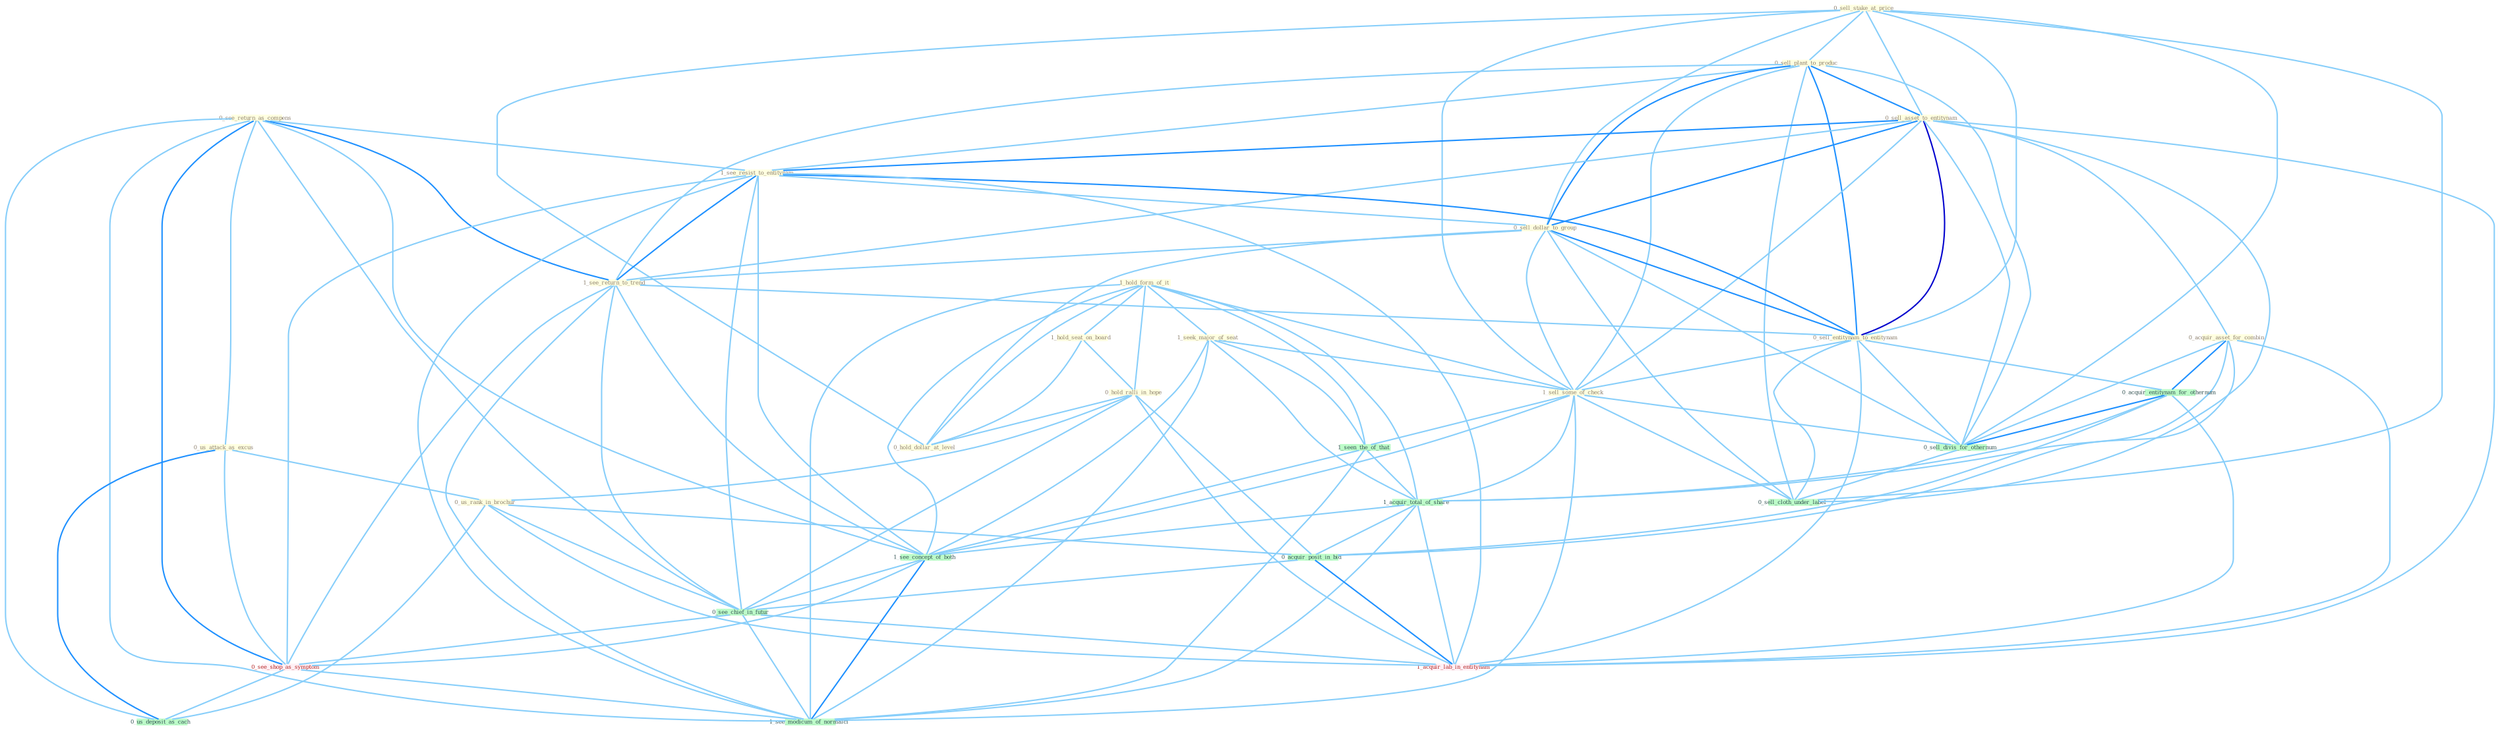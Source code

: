 Graph G{ 
    node
    [shape=polygon,style=filled,width=.5,height=.06,color="#BDFCC9",fixedsize=true,fontsize=4,
    fontcolor="#2f4f4f"];
    {node
    [color="#ffffe0", fontcolor="#8b7d6b"] "0_see_return_as_compens " "1_hold_form_of_it " "0_sell_stake_at_price " "0_sell_plant_to_produc " "0_sell_asset_to_entitynam " "1_hold_seat_on_board " "0_hold_ralli_in_hope " "1_see_resist_to_entitynam " "0_sell_dollar_to_group " "1_see_return_to_trend " "0_acquir_asset_for_combin " "0_us_attack_as_excus " "1_seek_major_of_seat " "0_hold_dollar_at_level " "0_sell_entitynam_to_entitynam " "1_sell_some_of_check " "0_us_rank_in_brochur "}
{node [color="#fff0f5", fontcolor="#b22222"] "0_see_shop_as_symptom " "1_acquir_lab_in_entitynam "}
edge [color="#B0E2FF"];

	"0_see_return_as_compens " -- "1_see_resist_to_entitynam " [w="1", color="#87cefa" ];
	"0_see_return_as_compens " -- "1_see_return_to_trend " [w="2", color="#1e90ff" , len=0.8];
	"0_see_return_as_compens " -- "0_us_attack_as_excus " [w="1", color="#87cefa" ];
	"0_see_return_as_compens " -- "1_see_concept_of_both " [w="1", color="#87cefa" ];
	"0_see_return_as_compens " -- "0_see_chief_in_futur " [w="1", color="#87cefa" ];
	"0_see_return_as_compens " -- "0_see_shop_as_symptom " [w="2", color="#1e90ff" , len=0.8];
	"0_see_return_as_compens " -- "0_us_deposit_as_cach " [w="1", color="#87cefa" ];
	"0_see_return_as_compens " -- "1_see_modicum_of_normalci " [w="1", color="#87cefa" ];
	"1_hold_form_of_it " -- "1_hold_seat_on_board " [w="1", color="#87cefa" ];
	"1_hold_form_of_it " -- "0_hold_ralli_in_hope " [w="1", color="#87cefa" ];
	"1_hold_form_of_it " -- "1_seek_major_of_seat " [w="1", color="#87cefa" ];
	"1_hold_form_of_it " -- "0_hold_dollar_at_level " [w="1", color="#87cefa" ];
	"1_hold_form_of_it " -- "1_sell_some_of_check " [w="1", color="#87cefa" ];
	"1_hold_form_of_it " -- "1_seen_the_of_that " [w="1", color="#87cefa" ];
	"1_hold_form_of_it " -- "1_acquir_total_of_share " [w="1", color="#87cefa" ];
	"1_hold_form_of_it " -- "1_see_concept_of_both " [w="1", color="#87cefa" ];
	"1_hold_form_of_it " -- "1_see_modicum_of_normalci " [w="1", color="#87cefa" ];
	"0_sell_stake_at_price " -- "0_sell_plant_to_produc " [w="1", color="#87cefa" ];
	"0_sell_stake_at_price " -- "0_sell_asset_to_entitynam " [w="1", color="#87cefa" ];
	"0_sell_stake_at_price " -- "0_sell_dollar_to_group " [w="1", color="#87cefa" ];
	"0_sell_stake_at_price " -- "0_hold_dollar_at_level " [w="1", color="#87cefa" ];
	"0_sell_stake_at_price " -- "0_sell_entitynam_to_entitynam " [w="1", color="#87cefa" ];
	"0_sell_stake_at_price " -- "1_sell_some_of_check " [w="1", color="#87cefa" ];
	"0_sell_stake_at_price " -- "0_sell_divis_for_othernum " [w="1", color="#87cefa" ];
	"0_sell_stake_at_price " -- "0_sell_cloth_under_label " [w="1", color="#87cefa" ];
	"0_sell_plant_to_produc " -- "0_sell_asset_to_entitynam " [w="2", color="#1e90ff" , len=0.8];
	"0_sell_plant_to_produc " -- "1_see_resist_to_entitynam " [w="1", color="#87cefa" ];
	"0_sell_plant_to_produc " -- "0_sell_dollar_to_group " [w="2", color="#1e90ff" , len=0.8];
	"0_sell_plant_to_produc " -- "1_see_return_to_trend " [w="1", color="#87cefa" ];
	"0_sell_plant_to_produc " -- "0_sell_entitynam_to_entitynam " [w="2", color="#1e90ff" , len=0.8];
	"0_sell_plant_to_produc " -- "1_sell_some_of_check " [w="1", color="#87cefa" ];
	"0_sell_plant_to_produc " -- "0_sell_divis_for_othernum " [w="1", color="#87cefa" ];
	"0_sell_plant_to_produc " -- "0_sell_cloth_under_label " [w="1", color="#87cefa" ];
	"0_sell_asset_to_entitynam " -- "1_see_resist_to_entitynam " [w="2", color="#1e90ff" , len=0.8];
	"0_sell_asset_to_entitynam " -- "0_sell_dollar_to_group " [w="2", color="#1e90ff" , len=0.8];
	"0_sell_asset_to_entitynam " -- "1_see_return_to_trend " [w="1", color="#87cefa" ];
	"0_sell_asset_to_entitynam " -- "0_acquir_asset_for_combin " [w="1", color="#87cefa" ];
	"0_sell_asset_to_entitynam " -- "0_sell_entitynam_to_entitynam " [w="3", color="#0000cd" , len=0.6];
	"0_sell_asset_to_entitynam " -- "1_sell_some_of_check " [w="1", color="#87cefa" ];
	"0_sell_asset_to_entitynam " -- "0_sell_divis_for_othernum " [w="1", color="#87cefa" ];
	"0_sell_asset_to_entitynam " -- "0_sell_cloth_under_label " [w="1", color="#87cefa" ];
	"0_sell_asset_to_entitynam " -- "1_acquir_lab_in_entitynam " [w="1", color="#87cefa" ];
	"1_hold_seat_on_board " -- "0_hold_ralli_in_hope " [w="1", color="#87cefa" ];
	"1_hold_seat_on_board " -- "0_hold_dollar_at_level " [w="1", color="#87cefa" ];
	"0_hold_ralli_in_hope " -- "0_hold_dollar_at_level " [w="1", color="#87cefa" ];
	"0_hold_ralli_in_hope " -- "0_us_rank_in_brochur " [w="1", color="#87cefa" ];
	"0_hold_ralli_in_hope " -- "0_acquir_posit_in_bid " [w="1", color="#87cefa" ];
	"0_hold_ralli_in_hope " -- "0_see_chief_in_futur " [w="1", color="#87cefa" ];
	"0_hold_ralli_in_hope " -- "1_acquir_lab_in_entitynam " [w="1", color="#87cefa" ];
	"1_see_resist_to_entitynam " -- "0_sell_dollar_to_group " [w="1", color="#87cefa" ];
	"1_see_resist_to_entitynam " -- "1_see_return_to_trend " [w="2", color="#1e90ff" , len=0.8];
	"1_see_resist_to_entitynam " -- "0_sell_entitynam_to_entitynam " [w="2", color="#1e90ff" , len=0.8];
	"1_see_resist_to_entitynam " -- "1_see_concept_of_both " [w="1", color="#87cefa" ];
	"1_see_resist_to_entitynam " -- "0_see_chief_in_futur " [w="1", color="#87cefa" ];
	"1_see_resist_to_entitynam " -- "0_see_shop_as_symptom " [w="1", color="#87cefa" ];
	"1_see_resist_to_entitynam " -- "1_acquir_lab_in_entitynam " [w="1", color="#87cefa" ];
	"1_see_resist_to_entitynam " -- "1_see_modicum_of_normalci " [w="1", color="#87cefa" ];
	"0_sell_dollar_to_group " -- "1_see_return_to_trend " [w="1", color="#87cefa" ];
	"0_sell_dollar_to_group " -- "0_hold_dollar_at_level " [w="1", color="#87cefa" ];
	"0_sell_dollar_to_group " -- "0_sell_entitynam_to_entitynam " [w="2", color="#1e90ff" , len=0.8];
	"0_sell_dollar_to_group " -- "1_sell_some_of_check " [w="1", color="#87cefa" ];
	"0_sell_dollar_to_group " -- "0_sell_divis_for_othernum " [w="1", color="#87cefa" ];
	"0_sell_dollar_to_group " -- "0_sell_cloth_under_label " [w="1", color="#87cefa" ];
	"1_see_return_to_trend " -- "0_sell_entitynam_to_entitynam " [w="1", color="#87cefa" ];
	"1_see_return_to_trend " -- "1_see_concept_of_both " [w="1", color="#87cefa" ];
	"1_see_return_to_trend " -- "0_see_chief_in_futur " [w="1", color="#87cefa" ];
	"1_see_return_to_trend " -- "0_see_shop_as_symptom " [w="1", color="#87cefa" ];
	"1_see_return_to_trend " -- "1_see_modicum_of_normalci " [w="1", color="#87cefa" ];
	"0_acquir_asset_for_combin " -- "0_acquir_entitynam_for_othernum " [w="2", color="#1e90ff" , len=0.8];
	"0_acquir_asset_for_combin " -- "0_sell_divis_for_othernum " [w="1", color="#87cefa" ];
	"0_acquir_asset_for_combin " -- "1_acquir_total_of_share " [w="1", color="#87cefa" ];
	"0_acquir_asset_for_combin " -- "0_acquir_posit_in_bid " [w="1", color="#87cefa" ];
	"0_acquir_asset_for_combin " -- "1_acquir_lab_in_entitynam " [w="1", color="#87cefa" ];
	"0_us_attack_as_excus " -- "0_us_rank_in_brochur " [w="1", color="#87cefa" ];
	"0_us_attack_as_excus " -- "0_see_shop_as_symptom " [w="1", color="#87cefa" ];
	"0_us_attack_as_excus " -- "0_us_deposit_as_cach " [w="2", color="#1e90ff" , len=0.8];
	"1_seek_major_of_seat " -- "1_sell_some_of_check " [w="1", color="#87cefa" ];
	"1_seek_major_of_seat " -- "1_seen_the_of_that " [w="1", color="#87cefa" ];
	"1_seek_major_of_seat " -- "1_acquir_total_of_share " [w="1", color="#87cefa" ];
	"1_seek_major_of_seat " -- "1_see_concept_of_both " [w="1", color="#87cefa" ];
	"1_seek_major_of_seat " -- "1_see_modicum_of_normalci " [w="1", color="#87cefa" ];
	"0_sell_entitynam_to_entitynam " -- "1_sell_some_of_check " [w="1", color="#87cefa" ];
	"0_sell_entitynam_to_entitynam " -- "0_acquir_entitynam_for_othernum " [w="1", color="#87cefa" ];
	"0_sell_entitynam_to_entitynam " -- "0_sell_divis_for_othernum " [w="1", color="#87cefa" ];
	"0_sell_entitynam_to_entitynam " -- "0_sell_cloth_under_label " [w="1", color="#87cefa" ];
	"0_sell_entitynam_to_entitynam " -- "1_acquir_lab_in_entitynam " [w="1", color="#87cefa" ];
	"1_sell_some_of_check " -- "1_seen_the_of_that " [w="1", color="#87cefa" ];
	"1_sell_some_of_check " -- "0_sell_divis_for_othernum " [w="1", color="#87cefa" ];
	"1_sell_some_of_check " -- "1_acquir_total_of_share " [w="1", color="#87cefa" ];
	"1_sell_some_of_check " -- "0_sell_cloth_under_label " [w="1", color="#87cefa" ];
	"1_sell_some_of_check " -- "1_see_concept_of_both " [w="1", color="#87cefa" ];
	"1_sell_some_of_check " -- "1_see_modicum_of_normalci " [w="1", color="#87cefa" ];
	"0_us_rank_in_brochur " -- "0_acquir_posit_in_bid " [w="1", color="#87cefa" ];
	"0_us_rank_in_brochur " -- "0_see_chief_in_futur " [w="1", color="#87cefa" ];
	"0_us_rank_in_brochur " -- "1_acquir_lab_in_entitynam " [w="1", color="#87cefa" ];
	"0_us_rank_in_brochur " -- "0_us_deposit_as_cach " [w="1", color="#87cefa" ];
	"0_acquir_entitynam_for_othernum " -- "0_sell_divis_for_othernum " [w="2", color="#1e90ff" , len=0.8];
	"0_acquir_entitynam_for_othernum " -- "1_acquir_total_of_share " [w="1", color="#87cefa" ];
	"0_acquir_entitynam_for_othernum " -- "0_acquir_posit_in_bid " [w="1", color="#87cefa" ];
	"0_acquir_entitynam_for_othernum " -- "1_acquir_lab_in_entitynam " [w="1", color="#87cefa" ];
	"1_seen_the_of_that " -- "1_acquir_total_of_share " [w="1", color="#87cefa" ];
	"1_seen_the_of_that " -- "1_see_concept_of_both " [w="1", color="#87cefa" ];
	"1_seen_the_of_that " -- "1_see_modicum_of_normalci " [w="1", color="#87cefa" ];
	"0_sell_divis_for_othernum " -- "0_sell_cloth_under_label " [w="1", color="#87cefa" ];
	"1_acquir_total_of_share " -- "0_acquir_posit_in_bid " [w="1", color="#87cefa" ];
	"1_acquir_total_of_share " -- "1_see_concept_of_both " [w="1", color="#87cefa" ];
	"1_acquir_total_of_share " -- "1_acquir_lab_in_entitynam " [w="1", color="#87cefa" ];
	"1_acquir_total_of_share " -- "1_see_modicum_of_normalci " [w="1", color="#87cefa" ];
	"0_acquir_posit_in_bid " -- "0_see_chief_in_futur " [w="1", color="#87cefa" ];
	"0_acquir_posit_in_bid " -- "1_acquir_lab_in_entitynam " [w="2", color="#1e90ff" , len=0.8];
	"1_see_concept_of_both " -- "0_see_chief_in_futur " [w="1", color="#87cefa" ];
	"1_see_concept_of_both " -- "0_see_shop_as_symptom " [w="1", color="#87cefa" ];
	"1_see_concept_of_both " -- "1_see_modicum_of_normalci " [w="2", color="#1e90ff" , len=0.8];
	"0_see_chief_in_futur " -- "0_see_shop_as_symptom " [w="1", color="#87cefa" ];
	"0_see_chief_in_futur " -- "1_acquir_lab_in_entitynam " [w="1", color="#87cefa" ];
	"0_see_chief_in_futur " -- "1_see_modicum_of_normalci " [w="1", color="#87cefa" ];
	"0_see_shop_as_symptom " -- "0_us_deposit_as_cach " [w="1", color="#87cefa" ];
	"0_see_shop_as_symptom " -- "1_see_modicum_of_normalci " [w="1", color="#87cefa" ];
}